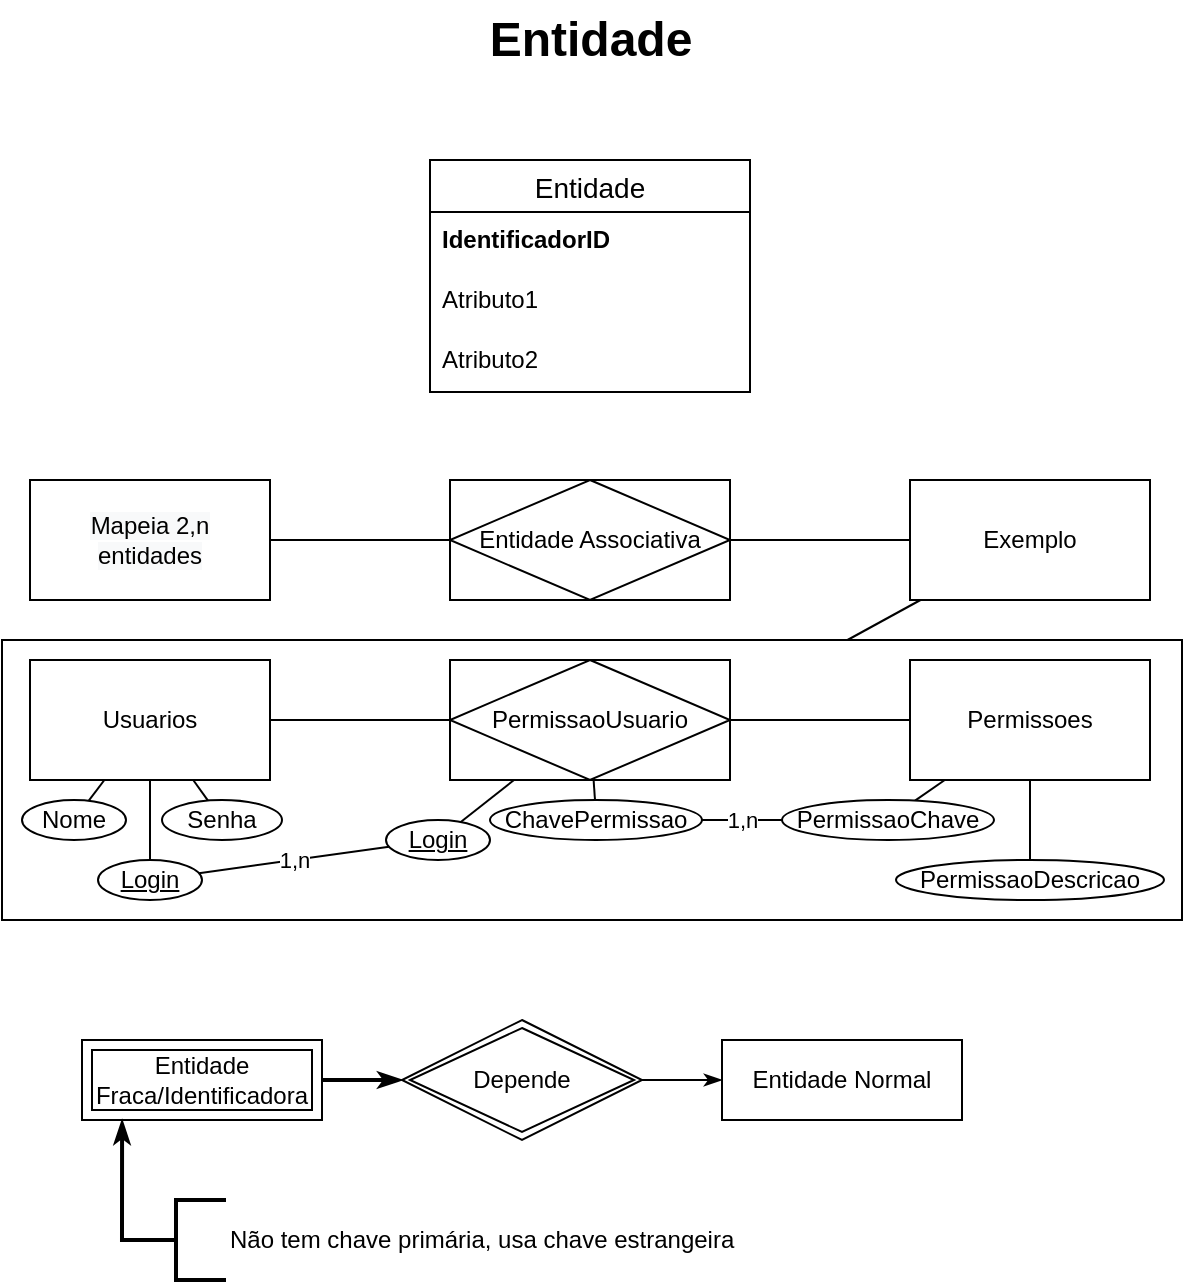 <mxfile>
    <diagram id="4yzD8pykc4xDK1_ZWGLl" name="Page-1">
        <mxGraphModel dx="591" dy="927" grid="1" gridSize="10" guides="1" tooltips="1" connect="1" arrows="1" fold="1" page="1" pageScale="1" pageWidth="827" pageHeight="1169" math="0" shadow="0">
            <root>
                <mxCell id="0"/>
                <mxCell id="1" parent="0"/>
                <mxCell id="26" value="" style="whiteSpace=wrap;html=1;" parent="1" vertex="1">
                    <mxGeometry x="120" y="360" width="590" height="140" as="geometry"/>
                </mxCell>
                <mxCell id="2" value="Entidade" style="swimlane;fontStyle=0;childLayout=stackLayout;horizontal=1;startSize=26;horizontalStack=0;resizeParent=1;resizeParentMax=0;resizeLast=0;collapsible=1;marginBottom=0;align=center;fontSize=14;" parent="1" vertex="1">
                    <mxGeometry x="334" y="120" width="160" height="116" as="geometry"/>
                </mxCell>
                <mxCell id="3" value="IdentificadorID" style="text;strokeColor=none;fillColor=none;spacingLeft=4;spacingRight=4;overflow=hidden;rotatable=0;points=[[0,0.5],[1,0.5]];portConstraint=eastwest;fontSize=12;fontStyle=1" parent="2" vertex="1">
                    <mxGeometry y="26" width="160" height="30" as="geometry"/>
                </mxCell>
                <mxCell id="4" value="Atributo1" style="text;strokeColor=none;fillColor=none;spacingLeft=4;spacingRight=4;overflow=hidden;rotatable=0;points=[[0,0.5],[1,0.5]];portConstraint=eastwest;fontSize=12;" parent="2" vertex="1">
                    <mxGeometry y="56" width="160" height="30" as="geometry"/>
                </mxCell>
                <mxCell id="5" value="Atributo2" style="text;strokeColor=none;fillColor=none;spacingLeft=4;spacingRight=4;overflow=hidden;rotatable=0;points=[[0,0.5],[1,0.5]];portConstraint=eastwest;fontSize=12;" parent="2" vertex="1">
                    <mxGeometry y="86" width="160" height="30" as="geometry"/>
                </mxCell>
                <mxCell id="6" value="Entidade" style="text;strokeColor=none;fillColor=none;html=1;fontSize=24;fontStyle=1;verticalAlign=middle;align=center;" parent="1" vertex="1">
                    <mxGeometry x="364" y="40" width="100" height="40" as="geometry"/>
                </mxCell>
                <mxCell id="9" value="" style="edgeStyle=orthogonalEdgeStyle;rounded=0;orthogonalLoop=1;jettySize=auto;html=1;endArrow=none;endFill=0;" parent="1" source="7" target="8" edge="1">
                    <mxGeometry relative="1" as="geometry"/>
                </mxCell>
                <mxCell id="11" value="" style="edgeStyle=orthogonalEdgeStyle;rounded=0;orthogonalLoop=1;jettySize=auto;html=1;endArrow=none;endFill=0;" parent="1" source="7" target="10" edge="1">
                    <mxGeometry relative="1" as="geometry"/>
                </mxCell>
                <mxCell id="7" value="Entidade Associativa" style="shape=associativeEntity;whiteSpace=wrap;html=1;align=center;" parent="1" vertex="1">
                    <mxGeometry x="344" y="280" width="140" height="60" as="geometry"/>
                </mxCell>
                <mxCell id="27" value="" style="edgeStyle=none;rounded=0;orthogonalLoop=1;jettySize=auto;html=1;endArrow=none;endFill=0;" parent="1" source="8" target="26" edge="1">
                    <mxGeometry relative="1" as="geometry"/>
                </mxCell>
                <mxCell id="8" value="Exemplo" style="whiteSpace=wrap;html=1;" parent="1" vertex="1">
                    <mxGeometry x="574" y="280" width="120" height="60" as="geometry"/>
                </mxCell>
                <mxCell id="10" value="&#10;&#10;&lt;span style=&quot;color: rgb(0, 0, 0); font-family: helvetica; font-size: 12px; font-style: normal; font-weight: 400; letter-spacing: normal; text-align: center; text-indent: 0px; text-transform: none; word-spacing: 0px; background-color: rgb(248, 249, 250); display: inline; float: none;&quot;&gt;Mapeia 2,n&lt;/span&gt;&lt;br style=&quot;color: rgb(0, 0, 0); font-family: helvetica; font-size: 12px; font-style: normal; font-weight: 400; letter-spacing: normal; text-align: center; text-indent: 0px; text-transform: none; word-spacing: 0px; background-color: rgb(248, 249, 250);&quot;&gt;&lt;span style=&quot;color: rgb(0, 0, 0); font-family: helvetica; font-size: 12px; font-style: normal; font-weight: 400; letter-spacing: normal; text-align: center; text-indent: 0px; text-transform: none; word-spacing: 0px; background-color: rgb(248, 249, 250); display: inline; float: none;&quot;&gt;entidades&lt;/span&gt;&#10;&#10;" style="whiteSpace=wrap;html=1;" parent="1" vertex="1">
                    <mxGeometry x="134" y="280" width="120" height="60" as="geometry"/>
                </mxCell>
                <mxCell id="16" value="" style="edgeStyle=none;rounded=0;orthogonalLoop=1;jettySize=auto;html=1;endArrow=none;endFill=0;" parent="1" source="12" target="15" edge="1">
                    <mxGeometry relative="1" as="geometry"/>
                </mxCell>
                <mxCell id="18" value="" style="edgeStyle=none;rounded=0;orthogonalLoop=1;jettySize=auto;html=1;endArrow=none;endFill=0;" parent="1" source="12" target="17" edge="1">
                    <mxGeometry relative="1" as="geometry"/>
                </mxCell>
                <mxCell id="12" value="PermissaoUsuario" style="shape=associativeEntity;whiteSpace=wrap;html=1;align=center;" parent="1" vertex="1">
                    <mxGeometry x="344" y="370" width="140" height="60" as="geometry"/>
                </mxCell>
                <mxCell id="15" value="Permissoes" style="whiteSpace=wrap;html=1;" parent="1" vertex="1">
                    <mxGeometry x="574" y="370" width="120" height="60" as="geometry"/>
                </mxCell>
                <mxCell id="20" value="" style="edgeStyle=none;rounded=0;orthogonalLoop=1;jettySize=auto;html=1;endArrow=none;endFill=0;" parent="1" source="17" target="19" edge="1">
                    <mxGeometry relative="1" as="geometry"/>
                </mxCell>
                <mxCell id="23" value="" style="edgeStyle=none;rounded=0;orthogonalLoop=1;jettySize=auto;html=1;endArrow=none;endFill=0;" parent="1" source="17" target="22" edge="1">
                    <mxGeometry relative="1" as="geometry"/>
                </mxCell>
                <mxCell id="25" value="" style="edgeStyle=none;rounded=0;orthogonalLoop=1;jettySize=auto;html=1;endArrow=none;endFill=0;" parent="1" source="17" target="24" edge="1">
                    <mxGeometry relative="1" as="geometry"/>
                </mxCell>
                <mxCell id="17" value="Usuarios" style="whiteSpace=wrap;html=1;" parent="1" vertex="1">
                    <mxGeometry x="134" y="370" width="120" height="60" as="geometry"/>
                </mxCell>
                <mxCell id="35" value="1,n" style="edgeStyle=none;rounded=0;orthogonalLoop=1;jettySize=auto;html=1;endArrow=none;endFill=0;" parent="1" source="19" target="30" edge="1">
                    <mxGeometry relative="1" as="geometry"/>
                </mxCell>
                <mxCell id="19" value="Login" style="ellipse;whiteSpace=wrap;html=1;fontStyle=4" parent="1" vertex="1">
                    <mxGeometry x="168" y="470" width="52" height="20" as="geometry"/>
                </mxCell>
                <mxCell id="22" value="Senha" style="ellipse;whiteSpace=wrap;html=1;" parent="1" vertex="1">
                    <mxGeometry x="200" y="440" width="60" height="20" as="geometry"/>
                </mxCell>
                <mxCell id="24" value="Nome" style="ellipse;whiteSpace=wrap;html=1;" parent="1" vertex="1">
                    <mxGeometry x="130" y="440" width="52" height="20" as="geometry"/>
                </mxCell>
                <mxCell id="31" style="edgeStyle=none;rounded=0;orthogonalLoop=1;jettySize=auto;html=1;endArrow=none;endFill=0;" parent="1" source="30" target="12" edge="1">
                    <mxGeometry relative="1" as="geometry"/>
                </mxCell>
                <mxCell id="30" value="Login" style="ellipse;whiteSpace=wrap;html=1;fontStyle=4" parent="1" vertex="1">
                    <mxGeometry x="312" y="450" width="52" height="20" as="geometry"/>
                </mxCell>
                <mxCell id="33" style="edgeStyle=none;rounded=0;orthogonalLoop=1;jettySize=auto;html=1;endArrow=none;endFill=0;" parent="1" source="32" target="12" edge="1">
                    <mxGeometry relative="1" as="geometry"/>
                </mxCell>
                <mxCell id="32" value="ChavePermissao" style="ellipse;whiteSpace=wrap;html=1;" parent="1" vertex="1">
                    <mxGeometry x="364" y="440" width="106" height="20" as="geometry"/>
                </mxCell>
                <mxCell id="37" style="edgeStyle=none;rounded=0;orthogonalLoop=1;jettySize=auto;html=1;endArrow=none;endFill=0;" parent="1" source="36" target="15" edge="1">
                    <mxGeometry relative="1" as="geometry"/>
                </mxCell>
                <mxCell id="42" value="1,n" style="edgeStyle=none;rounded=0;orthogonalLoop=1;jettySize=auto;html=1;endArrow=none;endFill=0;" parent="1" source="36" target="32" edge="1">
                    <mxGeometry relative="1" as="geometry"/>
                </mxCell>
                <mxCell id="36" value="PermissaoChave" style="ellipse;whiteSpace=wrap;html=1;" parent="1" vertex="1">
                    <mxGeometry x="510" y="440" width="106" height="20" as="geometry"/>
                </mxCell>
                <mxCell id="40" style="edgeStyle=none;rounded=0;orthogonalLoop=1;jettySize=auto;html=1;endArrow=none;endFill=0;" parent="1" source="38" target="15" edge="1">
                    <mxGeometry relative="1" as="geometry"/>
                </mxCell>
                <mxCell id="38" value="PermissaoDescricao" style="ellipse;whiteSpace=wrap;html=1;" parent="1" vertex="1">
                    <mxGeometry x="567" y="470" width="134" height="20" as="geometry"/>
                </mxCell>
                <mxCell id="46" style="edgeStyle=orthogonalEdgeStyle;rounded=0;orthogonalLoop=1;jettySize=auto;html=1;endArrow=classicThin;endFill=1;startArrow=none;startFill=0;strokeWidth=2;" edge="1" parent="1" source="44" target="45">
                    <mxGeometry relative="1" as="geometry"/>
                </mxCell>
                <mxCell id="44" value="Entidade Fraca/Identificadora" style="shape=ext;margin=3;double=1;whiteSpace=wrap;html=1;align=center;" vertex="1" parent="1">
                    <mxGeometry x="160" y="560" width="120" height="40" as="geometry"/>
                </mxCell>
                <mxCell id="48" value="" style="edgeStyle=orthogonalEdgeStyle;rounded=0;orthogonalLoop=1;jettySize=auto;html=1;startArrow=none;startFill=0;endArrow=classicThin;endFill=1;" edge="1" parent="1" source="45" target="47">
                    <mxGeometry relative="1" as="geometry"/>
                </mxCell>
                <mxCell id="45" value="Depende" style="shape=rhombus;double=1;perimeter=rhombusPerimeter;whiteSpace=wrap;html=1;align=center;" vertex="1" parent="1">
                    <mxGeometry x="320" y="550" width="120" height="60" as="geometry"/>
                </mxCell>
                <mxCell id="47" value="Entidade Normal" style="whiteSpace=wrap;html=1;" vertex="1" parent="1">
                    <mxGeometry x="480" y="560" width="120" height="40" as="geometry"/>
                </mxCell>
                <mxCell id="56" style="edgeStyle=orthogonalEdgeStyle;rounded=0;orthogonalLoop=1;jettySize=auto;html=1;startArrow=none;startFill=0;endArrow=classicThin;endFill=1;strokeWidth=2;entryX=0.167;entryY=1;entryDx=0;entryDy=0;entryPerimeter=0;" edge="1" parent="1" source="54" target="44">
                    <mxGeometry relative="1" as="geometry">
                        <mxPoint x="150" y="630" as="targetPoint"/>
                        <Array as="points">
                            <mxPoint x="180" y="660"/>
                        </Array>
                    </mxGeometry>
                </mxCell>
                <mxCell id="54" value="Não tem chave primária, usa chave estrangeira" style="strokeWidth=2;html=1;shape=mxgraph.flowchart.annotation_2;align=left;labelPosition=right;pointerEvents=1;" vertex="1" parent="1">
                    <mxGeometry x="182" y="640" width="50" height="40" as="geometry"/>
                </mxCell>
            </root>
        </mxGraphModel>
    </diagram>
</mxfile>